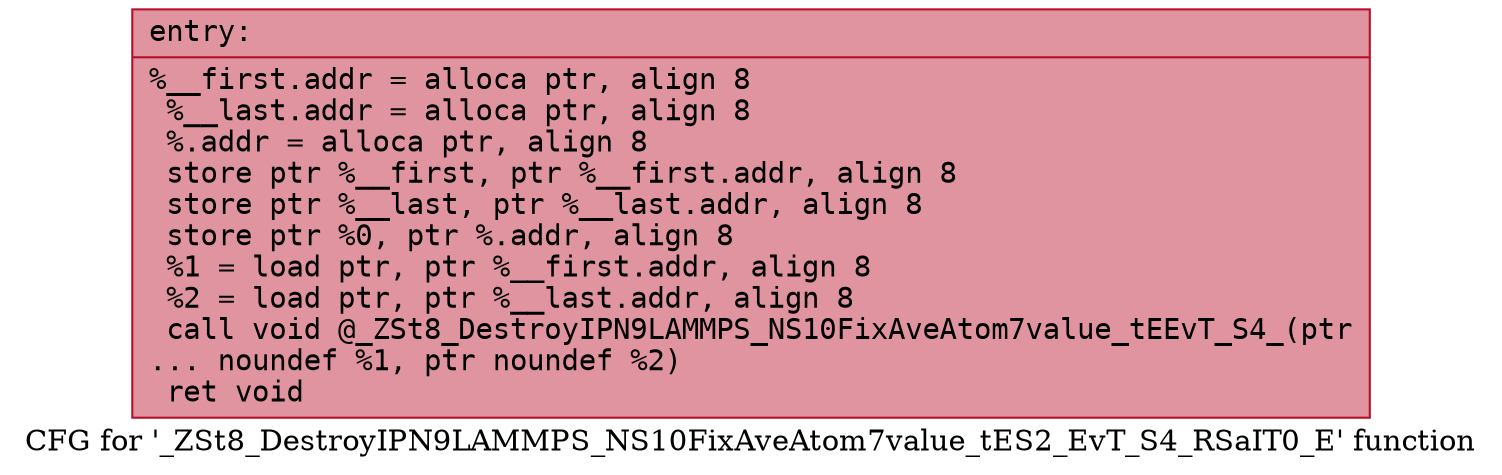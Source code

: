 digraph "CFG for '_ZSt8_DestroyIPN9LAMMPS_NS10FixAveAtom7value_tES2_EvT_S4_RSaIT0_E' function" {
	label="CFG for '_ZSt8_DestroyIPN9LAMMPS_NS10FixAveAtom7value_tES2_EvT_S4_RSaIT0_E' function";

	Node0x55d086736030 [shape=record,color="#b70d28ff", style=filled, fillcolor="#b70d2870" fontname="Courier",label="{entry:\l|  %__first.addr = alloca ptr, align 8\l  %__last.addr = alloca ptr, align 8\l  %.addr = alloca ptr, align 8\l  store ptr %__first, ptr %__first.addr, align 8\l  store ptr %__last, ptr %__last.addr, align 8\l  store ptr %0, ptr %.addr, align 8\l  %1 = load ptr, ptr %__first.addr, align 8\l  %2 = load ptr, ptr %__last.addr, align 8\l  call void @_ZSt8_DestroyIPN9LAMMPS_NS10FixAveAtom7value_tEEvT_S4_(ptr\l... noundef %1, ptr noundef %2)\l  ret void\l}"];
}
